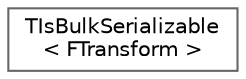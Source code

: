 digraph "Graphical Class Hierarchy"
{
 // INTERACTIVE_SVG=YES
 // LATEX_PDF_SIZE
  bgcolor="transparent";
  edge [fontname=Helvetica,fontsize=10,labelfontname=Helvetica,labelfontsize=10];
  node [fontname=Helvetica,fontsize=10,shape=box,height=0.2,width=0.4];
  rankdir="LR";
  Node0 [id="Node000000",label="TIsBulkSerializable\l\< FTransform \>",height=0.2,width=0.4,color="grey40", fillcolor="white", style="filled",URL="$d7/d3f/structTIsBulkSerializable_3_01FTransform_01_4.html",tooltip=" "];
}
